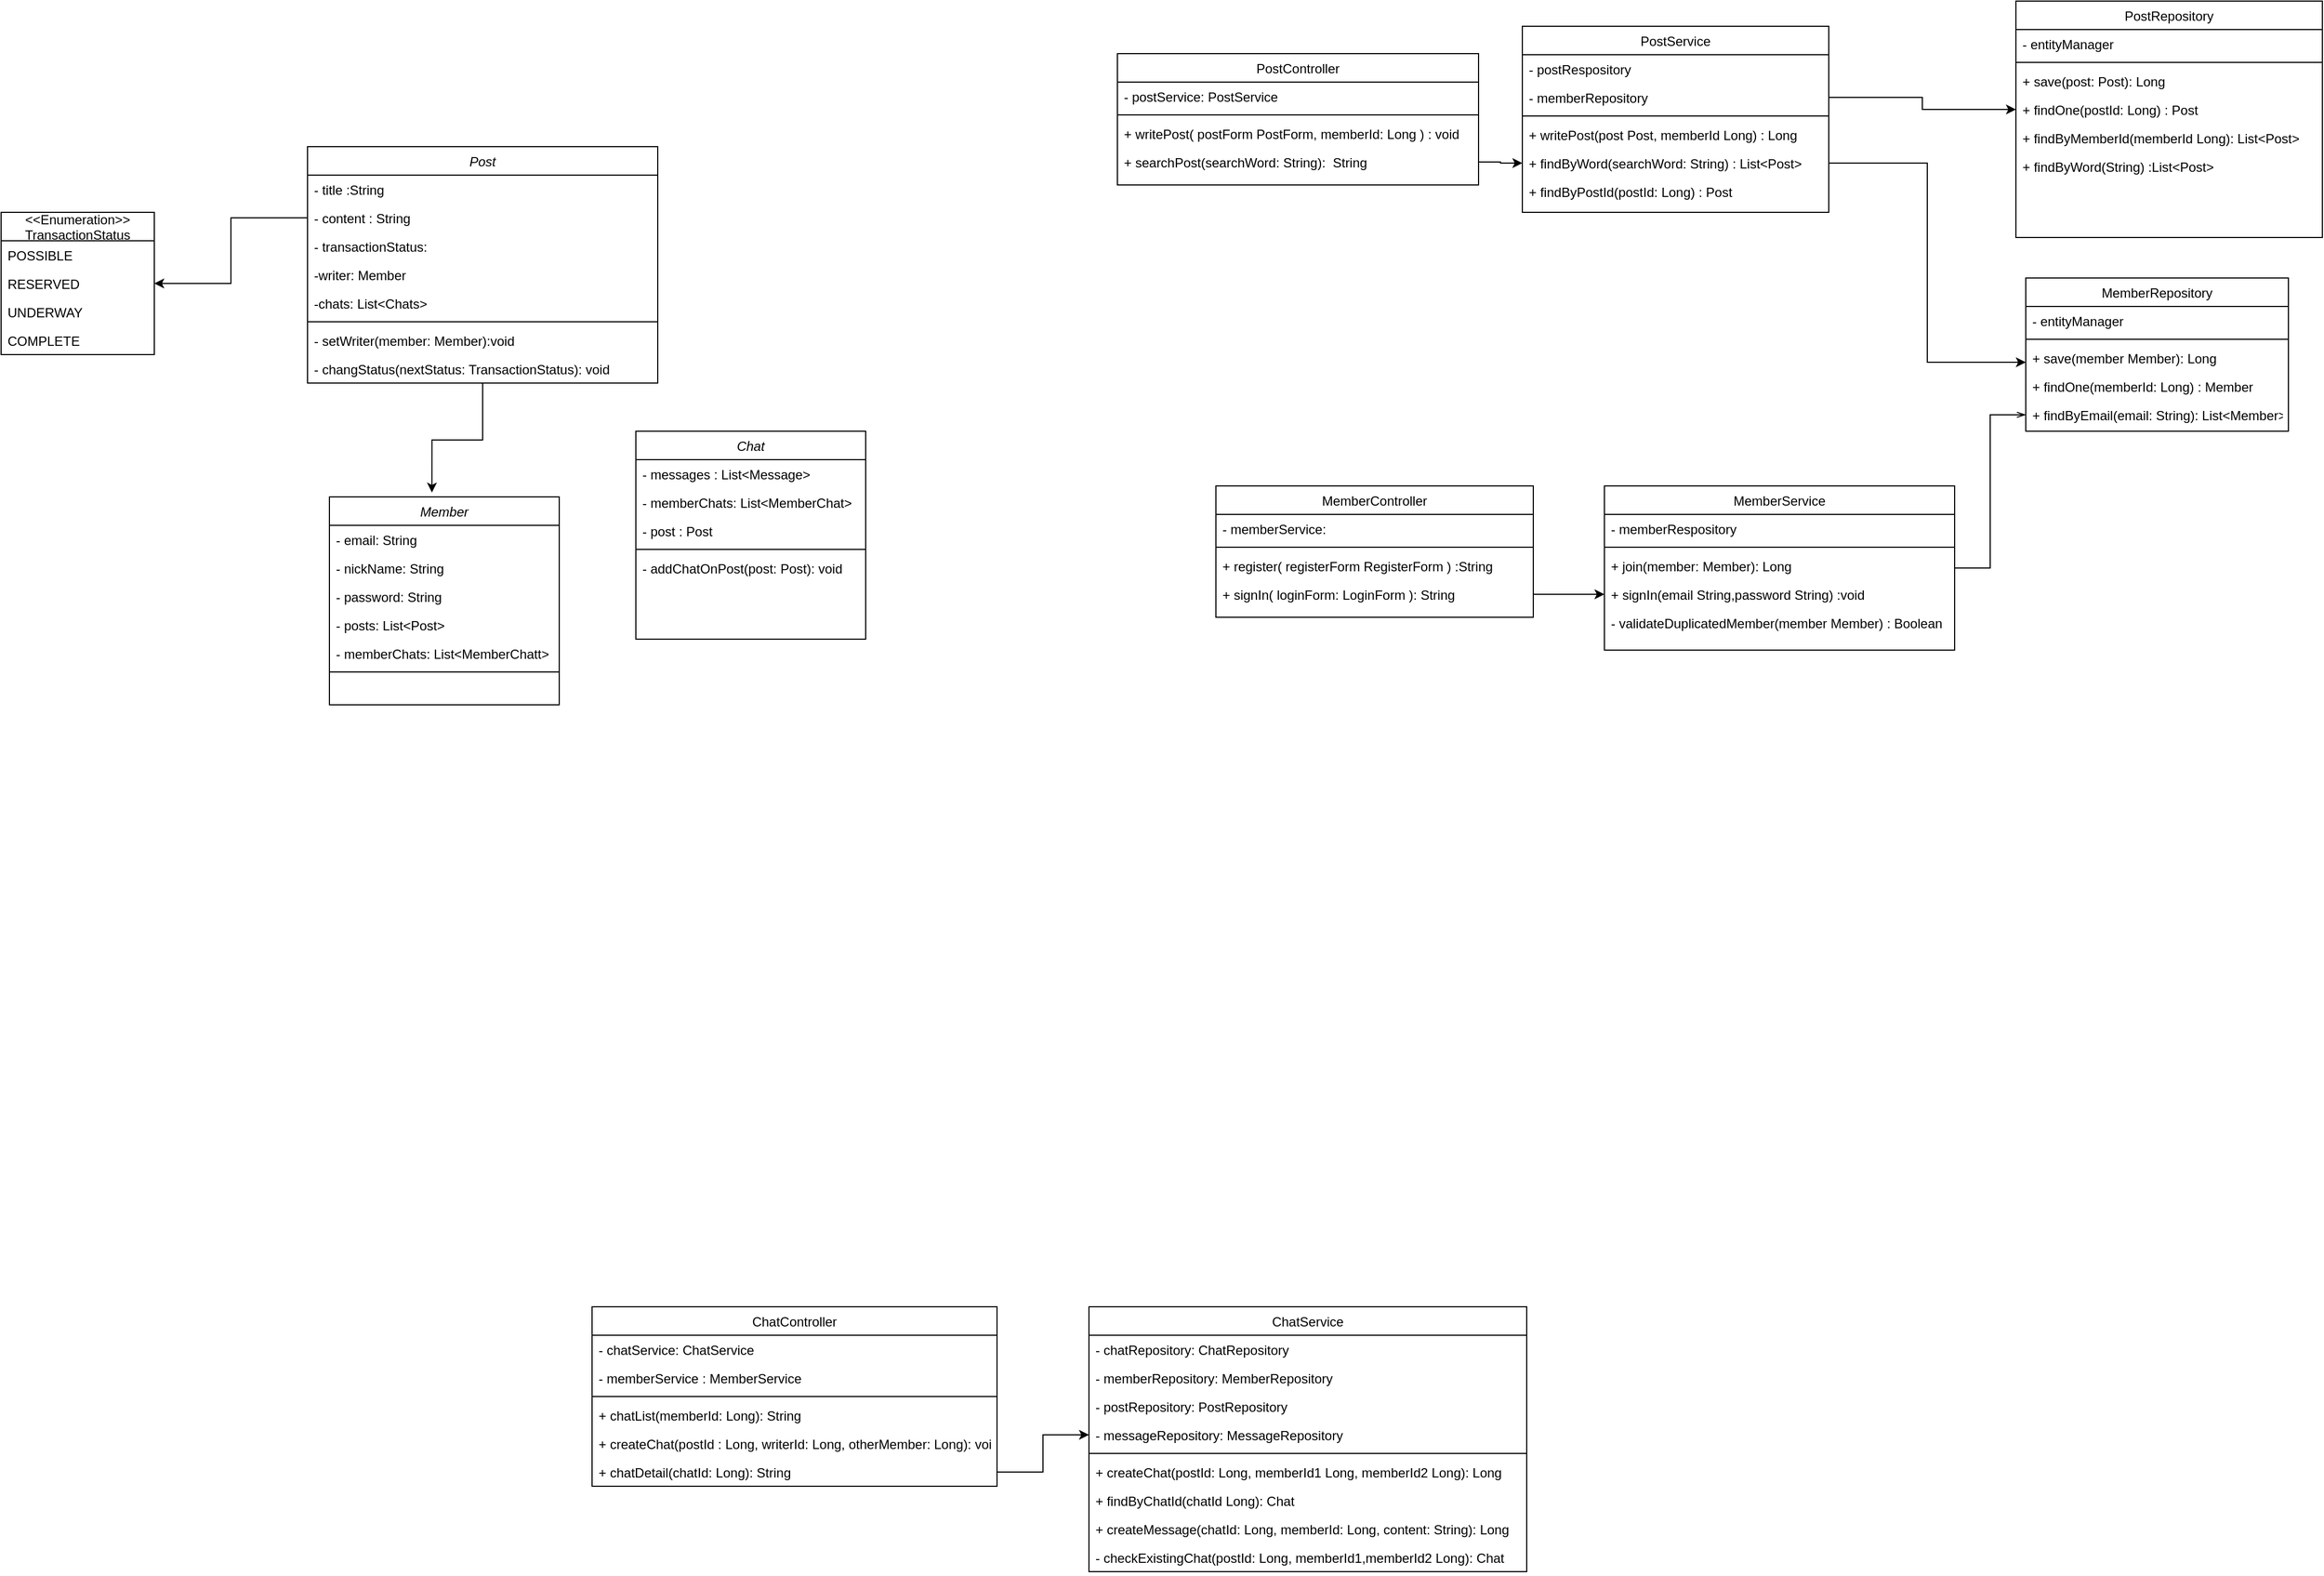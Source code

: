 <mxfile version="17.4.0" type="github">
  <diagram id="C5RBs43oDa-KdzZeNtuy" name="Page-1">
    <mxGraphModel dx="2127" dy="1804" grid="1" gridSize="10" guides="1" tooltips="1" connect="1" arrows="1" fold="1" page="1" pageScale="1" pageWidth="827" pageHeight="1169" math="0" shadow="0">
      <root>
        <mxCell id="WIyWlLk6GJQsqaUBKTNV-0" />
        <mxCell id="WIyWlLk6GJQsqaUBKTNV-1" parent="WIyWlLk6GJQsqaUBKTNV-0" />
        <mxCell id="zkfFHV4jXpPFQw0GAbJ--17" value="MemberRepository" style="swimlane;fontStyle=0;align=center;verticalAlign=top;childLayout=stackLayout;horizontal=1;startSize=26;horizontalStack=0;resizeParent=1;resizeLast=0;collapsible=1;marginBottom=0;rounded=0;shadow=0;strokeWidth=1;" parent="WIyWlLk6GJQsqaUBKTNV-1" vertex="1">
          <mxGeometry x="1110" y="-720" width="240" height="140" as="geometry">
            <mxRectangle x="550" y="140" width="160" height="26" as="alternateBounds" />
          </mxGeometry>
        </mxCell>
        <mxCell id="zkfFHV4jXpPFQw0GAbJ--19" value="- entityManager" style="text;align=left;verticalAlign=top;spacingLeft=4;spacingRight=4;overflow=hidden;rotatable=0;points=[[0,0.5],[1,0.5]];portConstraint=eastwest;rounded=0;shadow=0;html=0;" parent="zkfFHV4jXpPFQw0GAbJ--17" vertex="1">
          <mxGeometry y="26" width="240" height="26" as="geometry" />
        </mxCell>
        <mxCell id="zkfFHV4jXpPFQw0GAbJ--23" value="" style="line;html=1;strokeWidth=1;align=left;verticalAlign=middle;spacingTop=-1;spacingLeft=3;spacingRight=3;rotatable=0;labelPosition=right;points=[];portConstraint=eastwest;" parent="zkfFHV4jXpPFQw0GAbJ--17" vertex="1">
          <mxGeometry y="52" width="240" height="8" as="geometry" />
        </mxCell>
        <mxCell id="zkfFHV4jXpPFQw0GAbJ--24" value="+ save(member Member): Long" style="text;align=left;verticalAlign=top;spacingLeft=4;spacingRight=4;overflow=hidden;rotatable=0;points=[[0,0.5],[1,0.5]];portConstraint=eastwest;" parent="zkfFHV4jXpPFQw0GAbJ--17" vertex="1">
          <mxGeometry y="60" width="240" height="26" as="geometry" />
        </mxCell>
        <mxCell id="zkfFHV4jXpPFQw0GAbJ--25" value="+ findOne(memberId: Long) : Member" style="text;align=left;verticalAlign=top;spacingLeft=4;spacingRight=4;overflow=hidden;rotatable=0;points=[[0,0.5],[1,0.5]];portConstraint=eastwest;" parent="zkfFHV4jXpPFQw0GAbJ--17" vertex="1">
          <mxGeometry y="86" width="240" height="26" as="geometry" />
        </mxCell>
        <mxCell id="crYCE6TG-FLy9huzWlAI-34" value="+ findByEmail(email: String): List&lt;Member&gt;" style="text;align=left;verticalAlign=top;spacingLeft=4;spacingRight=4;overflow=hidden;rotatable=0;points=[[0,0.5],[1,0.5]];portConstraint=eastwest;" parent="zkfFHV4jXpPFQw0GAbJ--17" vertex="1">
          <mxGeometry y="112" width="240" height="26" as="geometry" />
        </mxCell>
        <mxCell id="8lAbWv1-3k92OL_LQkel-2" style="edgeStyle=orthogonalEdgeStyle;rounded=0;orthogonalLoop=1;jettySize=auto;html=1;exitX=1;exitY=0.5;exitDx=0;exitDy=0;entryX=0;entryY=0.5;entryDx=0;entryDy=0;startArrow=none;startFill=0;endArrow=openThin;endFill=0;" edge="1" parent="WIyWlLk6GJQsqaUBKTNV-1" source="crYCE6TG-FLy9huzWlAI-0" target="crYCE6TG-FLy9huzWlAI-34">
          <mxGeometry relative="1" as="geometry" />
        </mxCell>
        <mxCell id="crYCE6TG-FLy9huzWlAI-0" value="MemberService" style="swimlane;fontStyle=0;align=center;verticalAlign=top;childLayout=stackLayout;horizontal=1;startSize=26;horizontalStack=0;resizeParent=1;resizeLast=0;collapsible=1;marginBottom=0;rounded=0;shadow=0;strokeWidth=1;" parent="WIyWlLk6GJQsqaUBKTNV-1" vertex="1">
          <mxGeometry x="725" y="-530" width="320" height="150" as="geometry">
            <mxRectangle x="550" y="140" width="160" height="26" as="alternateBounds" />
          </mxGeometry>
        </mxCell>
        <mxCell id="crYCE6TG-FLy9huzWlAI-5" value="- memberRespository" style="text;align=left;verticalAlign=top;spacingLeft=4;spacingRight=4;overflow=hidden;rotatable=0;points=[[0,0.5],[1,0.5]];portConstraint=eastwest;rounded=0;shadow=0;html=0;" parent="crYCE6TG-FLy9huzWlAI-0" vertex="1">
          <mxGeometry y="26" width="320" height="26" as="geometry" />
        </mxCell>
        <mxCell id="crYCE6TG-FLy9huzWlAI-6" value="" style="line;html=1;strokeWidth=1;align=left;verticalAlign=middle;spacingTop=-1;spacingLeft=3;spacingRight=3;rotatable=0;labelPosition=right;points=[];portConstraint=eastwest;" parent="crYCE6TG-FLy9huzWlAI-0" vertex="1">
          <mxGeometry y="52" width="320" height="8" as="geometry" />
        </mxCell>
        <mxCell id="crYCE6TG-FLy9huzWlAI-7" value="+ join(member: Member): Long" style="text;align=left;verticalAlign=top;spacingLeft=4;spacingRight=4;overflow=hidden;rotatable=0;points=[[0,0.5],[1,0.5]];portConstraint=eastwest;" parent="crYCE6TG-FLy9huzWlAI-0" vertex="1">
          <mxGeometry y="60" width="320" height="26" as="geometry" />
        </mxCell>
        <mxCell id="crYCE6TG-FLy9huzWlAI-8" value="+ signIn(email String,password String) :void " style="text;align=left;verticalAlign=top;spacingLeft=4;spacingRight=4;overflow=hidden;rotatable=0;points=[[0,0.5],[1,0.5]];portConstraint=eastwest;" parent="crYCE6TG-FLy9huzWlAI-0" vertex="1">
          <mxGeometry y="86" width="320" height="26" as="geometry" />
        </mxCell>
        <mxCell id="crYCE6TG-FLy9huzWlAI-40" value="- validateDuplicatedMember(member Member) : Boolean" style="text;align=left;verticalAlign=top;spacingLeft=4;spacingRight=4;overflow=hidden;rotatable=0;points=[[0,0.5],[1,0.5]];portConstraint=eastwest;" parent="crYCE6TG-FLy9huzWlAI-0" vertex="1">
          <mxGeometry y="112" width="320" height="26" as="geometry" />
        </mxCell>
        <mxCell id="crYCE6TG-FLy9huzWlAI-9" value="MemberController" style="swimlane;fontStyle=0;align=center;verticalAlign=top;childLayout=stackLayout;horizontal=1;startSize=26;horizontalStack=0;resizeParent=1;resizeLast=0;collapsible=1;marginBottom=0;rounded=0;shadow=0;strokeWidth=1;" parent="WIyWlLk6GJQsqaUBKTNV-1" vertex="1">
          <mxGeometry x="370" y="-530" width="290" height="120" as="geometry">
            <mxRectangle x="550" y="140" width="160" height="26" as="alternateBounds" />
          </mxGeometry>
        </mxCell>
        <mxCell id="crYCE6TG-FLy9huzWlAI-10" value="- memberService:" style="text;align=left;verticalAlign=top;spacingLeft=4;spacingRight=4;overflow=hidden;rotatable=0;points=[[0,0.5],[1,0.5]];portConstraint=eastwest;" parent="crYCE6TG-FLy9huzWlAI-9" vertex="1">
          <mxGeometry y="26" width="290" height="26" as="geometry" />
        </mxCell>
        <mxCell id="crYCE6TG-FLy9huzWlAI-15" value="" style="line;html=1;strokeWidth=1;align=left;verticalAlign=middle;spacingTop=-1;spacingLeft=3;spacingRight=3;rotatable=0;labelPosition=right;points=[];portConstraint=eastwest;" parent="crYCE6TG-FLy9huzWlAI-9" vertex="1">
          <mxGeometry y="52" width="290" height="8" as="geometry" />
        </mxCell>
        <mxCell id="crYCE6TG-FLy9huzWlAI-16" value="+ register( registerForm RegisterForm ) :String" style="text;align=left;verticalAlign=top;spacingLeft=4;spacingRight=4;overflow=hidden;rotatable=0;points=[[0,0.5],[1,0.5]];portConstraint=eastwest;" parent="crYCE6TG-FLy9huzWlAI-9" vertex="1">
          <mxGeometry y="60" width="290" height="26" as="geometry" />
        </mxCell>
        <mxCell id="crYCE6TG-FLy9huzWlAI-17" value="+ signIn( loginForm: LoginForm ): String" style="text;align=left;verticalAlign=top;spacingLeft=4;spacingRight=4;overflow=hidden;rotatable=0;points=[[0,0.5],[1,0.5]];portConstraint=eastwest;" parent="crYCE6TG-FLy9huzWlAI-9" vertex="1">
          <mxGeometry y="86" width="290" height="26" as="geometry" />
        </mxCell>
        <mxCell id="crYCE6TG-FLy9huzWlAI-18" value="Member" style="swimlane;fontStyle=2;align=center;verticalAlign=top;childLayout=stackLayout;horizontal=1;startSize=26;horizontalStack=0;resizeParent=1;resizeLast=0;collapsible=1;marginBottom=0;rounded=0;shadow=0;strokeWidth=1;" parent="WIyWlLk6GJQsqaUBKTNV-1" vertex="1">
          <mxGeometry x="-440" y="-520" width="210" height="190" as="geometry">
            <mxRectangle x="230" y="140" width="160" height="26" as="alternateBounds" />
          </mxGeometry>
        </mxCell>
        <mxCell id="crYCE6TG-FLy9huzWlAI-19" value="- email: String" style="text;align=left;verticalAlign=top;spacingLeft=4;spacingRight=4;overflow=hidden;rotatable=0;points=[[0,0.5],[1,0.5]];portConstraint=eastwest;" parent="crYCE6TG-FLy9huzWlAI-18" vertex="1">
          <mxGeometry y="26" width="210" height="26" as="geometry" />
        </mxCell>
        <mxCell id="crYCE6TG-FLy9huzWlAI-20" value="- nickName: String" style="text;align=left;verticalAlign=top;spacingLeft=4;spacingRight=4;overflow=hidden;rotatable=0;points=[[0,0.5],[1,0.5]];portConstraint=eastwest;rounded=0;shadow=0;html=0;" parent="crYCE6TG-FLy9huzWlAI-18" vertex="1">
          <mxGeometry y="52" width="210" height="26" as="geometry" />
        </mxCell>
        <mxCell id="crYCE6TG-FLy9huzWlAI-21" value="- password: String" style="text;align=left;verticalAlign=top;spacingLeft=4;spacingRight=4;overflow=hidden;rotatable=0;points=[[0,0.5],[1,0.5]];portConstraint=eastwest;rounded=0;shadow=0;html=0;" parent="crYCE6TG-FLy9huzWlAI-18" vertex="1">
          <mxGeometry y="78" width="210" height="26" as="geometry" />
        </mxCell>
        <mxCell id="crYCE6TG-FLy9huzWlAI-79" value="- posts: List&lt;Post&gt;" style="text;align=left;verticalAlign=top;spacingLeft=4;spacingRight=4;overflow=hidden;rotatable=0;points=[[0,0.5],[1,0.5]];portConstraint=eastwest;rounded=0;shadow=0;html=0;" parent="crYCE6TG-FLy9huzWlAI-18" vertex="1">
          <mxGeometry y="104" width="210" height="26" as="geometry" />
        </mxCell>
        <mxCell id="crYCE6TG-FLy9huzWlAI-81" value="- memberChats: List&lt;MemberChatt&gt;" style="text;align=left;verticalAlign=top;spacingLeft=4;spacingRight=4;overflow=hidden;rotatable=0;points=[[0,0.5],[1,0.5]];portConstraint=eastwest;rounded=0;shadow=0;html=0;" parent="crYCE6TG-FLy9huzWlAI-18" vertex="1">
          <mxGeometry y="130" width="210" height="26" as="geometry" />
        </mxCell>
        <mxCell id="crYCE6TG-FLy9huzWlAI-22" value="" style="line;html=1;strokeWidth=1;align=left;verticalAlign=middle;spacingTop=-1;spacingLeft=3;spacingRight=3;rotatable=0;labelPosition=right;points=[];portConstraint=eastwest;" parent="crYCE6TG-FLy9huzWlAI-18" vertex="1">
          <mxGeometry y="156" width="210" height="8" as="geometry" />
        </mxCell>
        <mxCell id="crYCE6TG-FLy9huzWlAI-28" style="edgeStyle=orthogonalEdgeStyle;rounded=0;orthogonalLoop=1;jettySize=auto;html=1;exitX=1;exitY=0.5;exitDx=0;exitDy=0;entryX=0;entryY=0.5;entryDx=0;entryDy=0;" parent="WIyWlLk6GJQsqaUBKTNV-1" source="crYCE6TG-FLy9huzWlAI-17" target="crYCE6TG-FLy9huzWlAI-8" edge="1">
          <mxGeometry relative="1" as="geometry" />
        </mxCell>
        <mxCell id="crYCE6TG-FLy9huzWlAI-44" value="PostRepository" style="swimlane;fontStyle=0;align=center;verticalAlign=top;childLayout=stackLayout;horizontal=1;startSize=26;horizontalStack=0;resizeParent=1;resizeLast=0;collapsible=1;marginBottom=0;rounded=0;shadow=0;strokeWidth=1;" parent="WIyWlLk6GJQsqaUBKTNV-1" vertex="1">
          <mxGeometry x="1101" y="-973" width="280" height="216" as="geometry">
            <mxRectangle x="550" y="140" width="160" height="26" as="alternateBounds" />
          </mxGeometry>
        </mxCell>
        <mxCell id="crYCE6TG-FLy9huzWlAI-45" value="- entityManager" style="text;align=left;verticalAlign=top;spacingLeft=4;spacingRight=4;overflow=hidden;rotatable=0;points=[[0,0.5],[1,0.5]];portConstraint=eastwest;rounded=0;shadow=0;html=0;" parent="crYCE6TG-FLy9huzWlAI-44" vertex="1">
          <mxGeometry y="26" width="280" height="26" as="geometry" />
        </mxCell>
        <mxCell id="crYCE6TG-FLy9huzWlAI-46" value="" style="line;html=1;strokeWidth=1;align=left;verticalAlign=middle;spacingTop=-1;spacingLeft=3;spacingRight=3;rotatable=0;labelPosition=right;points=[];portConstraint=eastwest;" parent="crYCE6TG-FLy9huzWlAI-44" vertex="1">
          <mxGeometry y="52" width="280" height="8" as="geometry" />
        </mxCell>
        <mxCell id="crYCE6TG-FLy9huzWlAI-47" value="+ save(post: Post): Long" style="text;align=left;verticalAlign=top;spacingLeft=4;spacingRight=4;overflow=hidden;rotatable=0;points=[[0,0.5],[1,0.5]];portConstraint=eastwest;" parent="crYCE6TG-FLy9huzWlAI-44" vertex="1">
          <mxGeometry y="60" width="280" height="26" as="geometry" />
        </mxCell>
        <mxCell id="crYCE6TG-FLy9huzWlAI-48" value="+ findOne(postId: Long) : Post" style="text;align=left;verticalAlign=top;spacingLeft=4;spacingRight=4;overflow=hidden;rotatable=0;points=[[0,0.5],[1,0.5]];portConstraint=eastwest;" parent="crYCE6TG-FLy9huzWlAI-44" vertex="1">
          <mxGeometry y="86" width="280" height="26" as="geometry" />
        </mxCell>
        <mxCell id="crYCE6TG-FLy9huzWlAI-50" value="+ findByMemberId(memberId Long): List&lt;Post&gt;" style="text;align=left;verticalAlign=top;spacingLeft=4;spacingRight=4;overflow=hidden;rotatable=0;points=[[0,0.5],[1,0.5]];portConstraint=eastwest;" parent="crYCE6TG-FLy9huzWlAI-44" vertex="1">
          <mxGeometry y="112" width="280" height="26" as="geometry" />
        </mxCell>
        <mxCell id="crYCE6TG-FLy9huzWlAI-99" value="+ findByWord(String) :List&lt;Post&gt;" style="text;align=left;verticalAlign=top;spacingLeft=4;spacingRight=4;overflow=hidden;rotatable=0;points=[[0,0.5],[1,0.5]];portConstraint=eastwest;" parent="crYCE6TG-FLy9huzWlAI-44" vertex="1">
          <mxGeometry y="138" width="280" height="26" as="geometry" />
        </mxCell>
        <mxCell id="crYCE6TG-FLy9huzWlAI-78" style="edgeStyle=orthogonalEdgeStyle;rounded=0;orthogonalLoop=1;jettySize=auto;html=1;exitX=1;exitY=0.5;exitDx=0;exitDy=0;entryX=0;entryY=-0.346;entryDx=0;entryDy=0;entryPerimeter=0;" parent="WIyWlLk6GJQsqaUBKTNV-1" source="crYCE6TG-FLy9huzWlAI-56" target="zkfFHV4jXpPFQw0GAbJ--25" edge="1">
          <mxGeometry relative="1" as="geometry" />
        </mxCell>
        <mxCell id="crYCE6TG-FLy9huzWlAI-52" value="PostService" style="swimlane;fontStyle=0;align=center;verticalAlign=top;childLayout=stackLayout;horizontal=1;startSize=26;horizontalStack=0;resizeParent=1;resizeLast=0;collapsible=1;marginBottom=0;rounded=0;shadow=0;strokeWidth=1;" parent="WIyWlLk6GJQsqaUBKTNV-1" vertex="1">
          <mxGeometry x="650" y="-950" width="280" height="170" as="geometry">
            <mxRectangle x="550" y="140" width="160" height="26" as="alternateBounds" />
          </mxGeometry>
        </mxCell>
        <mxCell id="crYCE6TG-FLy9huzWlAI-53" value="- postRespository" style="text;align=left;verticalAlign=top;spacingLeft=4;spacingRight=4;overflow=hidden;rotatable=0;points=[[0,0.5],[1,0.5]];portConstraint=eastwest;rounded=0;shadow=0;html=0;" parent="crYCE6TG-FLy9huzWlAI-52" vertex="1">
          <mxGeometry y="26" width="280" height="26" as="geometry" />
        </mxCell>
        <mxCell id="crYCE6TG-FLy9huzWlAI-76" value="- memberRepository" style="text;align=left;verticalAlign=top;spacingLeft=4;spacingRight=4;overflow=hidden;rotatable=0;points=[[0,0.5],[1,0.5]];portConstraint=eastwest;rounded=0;shadow=0;html=0;" parent="crYCE6TG-FLy9huzWlAI-52" vertex="1">
          <mxGeometry y="52" width="280" height="26" as="geometry" />
        </mxCell>
        <mxCell id="crYCE6TG-FLy9huzWlAI-54" value="" style="line;html=1;strokeWidth=1;align=left;verticalAlign=middle;spacingTop=-1;spacingLeft=3;spacingRight=3;rotatable=0;labelPosition=right;points=[];portConstraint=eastwest;" parent="crYCE6TG-FLy9huzWlAI-52" vertex="1">
          <mxGeometry y="78" width="280" height="8" as="geometry" />
        </mxCell>
        <mxCell id="crYCE6TG-FLy9huzWlAI-55" value="+ writePost(post Post, memberId Long) : Long" style="text;align=left;verticalAlign=top;spacingLeft=4;spacingRight=4;overflow=hidden;rotatable=0;points=[[0,0.5],[1,0.5]];portConstraint=eastwest;" parent="crYCE6TG-FLy9huzWlAI-52" vertex="1">
          <mxGeometry y="86" width="280" height="26" as="geometry" />
        </mxCell>
        <mxCell id="crYCE6TG-FLy9huzWlAI-56" value="+ findByWord(searchWord: String) : List&lt;Post&gt;" style="text;align=left;verticalAlign=top;spacingLeft=4;spacingRight=4;overflow=hidden;rotatable=0;points=[[0,0.5],[1,0.5]];portConstraint=eastwest;" parent="crYCE6TG-FLy9huzWlAI-52" vertex="1">
          <mxGeometry y="112" width="280" height="26" as="geometry" />
        </mxCell>
        <mxCell id="crYCE6TG-FLy9huzWlAI-57" value="+ findByPostId(postId: Long) : Post" style="text;align=left;verticalAlign=top;spacingLeft=4;spacingRight=4;overflow=hidden;rotatable=0;points=[[0,0.5],[1,0.5]];portConstraint=eastwest;" parent="crYCE6TG-FLy9huzWlAI-52" vertex="1">
          <mxGeometry y="138" width="280" height="26" as="geometry" />
        </mxCell>
        <mxCell id="crYCE6TG-FLy9huzWlAI-59" value="PostController" style="swimlane;fontStyle=0;align=center;verticalAlign=top;childLayout=stackLayout;horizontal=1;startSize=26;horizontalStack=0;resizeParent=1;resizeLast=0;collapsible=1;marginBottom=0;rounded=0;shadow=0;strokeWidth=1;" parent="WIyWlLk6GJQsqaUBKTNV-1" vertex="1">
          <mxGeometry x="280" y="-925" width="330" height="120" as="geometry">
            <mxRectangle x="550" y="140" width="160" height="26" as="alternateBounds" />
          </mxGeometry>
        </mxCell>
        <mxCell id="crYCE6TG-FLy9huzWlAI-60" value="- postService: PostService" style="text;align=left;verticalAlign=top;spacingLeft=4;spacingRight=4;overflow=hidden;rotatable=0;points=[[0,0.5],[1,0.5]];portConstraint=eastwest;" parent="crYCE6TG-FLy9huzWlAI-59" vertex="1">
          <mxGeometry y="26" width="330" height="26" as="geometry" />
        </mxCell>
        <mxCell id="crYCE6TG-FLy9huzWlAI-61" value="" style="line;html=1;strokeWidth=1;align=left;verticalAlign=middle;spacingTop=-1;spacingLeft=3;spacingRight=3;rotatable=0;labelPosition=right;points=[];portConstraint=eastwest;" parent="crYCE6TG-FLy9huzWlAI-59" vertex="1">
          <mxGeometry y="52" width="330" height="8" as="geometry" />
        </mxCell>
        <mxCell id="crYCE6TG-FLy9huzWlAI-62" value="+ writePost( postForm PostForm, memberId: Long ) : void" style="text;align=left;verticalAlign=top;spacingLeft=4;spacingRight=4;overflow=hidden;rotatable=0;points=[[0,0.5],[1,0.5]];portConstraint=eastwest;" parent="crYCE6TG-FLy9huzWlAI-59" vertex="1">
          <mxGeometry y="60" width="330" height="26" as="geometry" />
        </mxCell>
        <mxCell id="crYCE6TG-FLy9huzWlAI-63" value="+ searchPost(searchWord: String):  String" style="text;align=left;verticalAlign=top;spacingLeft=4;spacingRight=4;overflow=hidden;rotatable=0;points=[[0,0.5],[1,0.5]];portConstraint=eastwest;" parent="crYCE6TG-FLy9huzWlAI-59" vertex="1">
          <mxGeometry y="86" width="330" height="26" as="geometry" />
        </mxCell>
        <mxCell id="crYCE6TG-FLy9huzWlAI-94" style="edgeStyle=orthogonalEdgeStyle;rounded=0;orthogonalLoop=1;jettySize=auto;html=1;exitX=0.5;exitY=1;exitDx=0;exitDy=0;entryX=0.446;entryY=-0.021;entryDx=0;entryDy=0;entryPerimeter=0;" parent="WIyWlLk6GJQsqaUBKTNV-1" source="crYCE6TG-FLy9huzWlAI-64" target="crYCE6TG-FLy9huzWlAI-18" edge="1">
          <mxGeometry relative="1" as="geometry" />
        </mxCell>
        <mxCell id="crYCE6TG-FLy9huzWlAI-64" value="Post" style="swimlane;fontStyle=2;align=center;verticalAlign=top;childLayout=stackLayout;horizontal=1;startSize=26;horizontalStack=0;resizeParent=1;resizeLast=0;collapsible=1;marginBottom=0;rounded=0;shadow=0;strokeWidth=1;" parent="WIyWlLk6GJQsqaUBKTNV-1" vertex="1">
          <mxGeometry x="-460" y="-840" width="320" height="216" as="geometry">
            <mxRectangle x="230" y="140" width="160" height="26" as="alternateBounds" />
          </mxGeometry>
        </mxCell>
        <mxCell id="crYCE6TG-FLy9huzWlAI-65" value="- title :String" style="text;align=left;verticalAlign=top;spacingLeft=4;spacingRight=4;overflow=hidden;rotatable=0;points=[[0,0.5],[1,0.5]];portConstraint=eastwest;" parent="crYCE6TG-FLy9huzWlAI-64" vertex="1">
          <mxGeometry y="26" width="320" height="26" as="geometry" />
        </mxCell>
        <mxCell id="crYCE6TG-FLy9huzWlAI-66" value="- content : String" style="text;align=left;verticalAlign=top;spacingLeft=4;spacingRight=4;overflow=hidden;rotatable=0;points=[[0,0.5],[1,0.5]];portConstraint=eastwest;rounded=0;shadow=0;html=0;" parent="crYCE6TG-FLy9huzWlAI-64" vertex="1">
          <mxGeometry y="52" width="320" height="26" as="geometry" />
        </mxCell>
        <mxCell id="crYCE6TG-FLy9huzWlAI-67" value="- transactionStatus: " style="text;align=left;verticalAlign=top;spacingLeft=4;spacingRight=4;overflow=hidden;rotatable=0;points=[[0,0.5],[1,0.5]];portConstraint=eastwest;rounded=0;shadow=0;html=0;" parent="crYCE6TG-FLy9huzWlAI-64" vertex="1">
          <mxGeometry y="78" width="320" height="26" as="geometry" />
        </mxCell>
        <mxCell id="crYCE6TG-FLy9huzWlAI-90" value="-writer: Member" style="text;align=left;verticalAlign=top;spacingLeft=4;spacingRight=4;overflow=hidden;rotatable=0;points=[[0,0.5],[1,0.5]];portConstraint=eastwest;rounded=0;shadow=0;html=0;" parent="crYCE6TG-FLy9huzWlAI-64" vertex="1">
          <mxGeometry y="104" width="320" height="26" as="geometry" />
        </mxCell>
        <mxCell id="crYCE6TG-FLy9huzWlAI-92" value="-chats: List&lt;Chats&gt;" style="text;align=left;verticalAlign=top;spacingLeft=4;spacingRight=4;overflow=hidden;rotatable=0;points=[[0,0.5],[1,0.5]];portConstraint=eastwest;rounded=0;shadow=0;html=0;" parent="crYCE6TG-FLy9huzWlAI-64" vertex="1">
          <mxGeometry y="130" width="320" height="26" as="geometry" />
        </mxCell>
        <mxCell id="crYCE6TG-FLy9huzWlAI-68" value="" style="line;html=1;strokeWidth=1;align=left;verticalAlign=middle;spacingTop=-1;spacingLeft=3;spacingRight=3;rotatable=0;labelPosition=right;points=[];portConstraint=eastwest;" parent="crYCE6TG-FLy9huzWlAI-64" vertex="1">
          <mxGeometry y="156" width="320" height="8" as="geometry" />
        </mxCell>
        <mxCell id="crYCE6TG-FLy9huzWlAI-95" value="- setWriter(member: Member):void" style="text;align=left;verticalAlign=top;spacingLeft=4;spacingRight=4;overflow=hidden;rotatable=0;points=[[0,0.5],[1,0.5]];portConstraint=eastwest;" parent="crYCE6TG-FLy9huzWlAI-64" vertex="1">
          <mxGeometry y="164" width="320" height="26" as="geometry" />
        </mxCell>
        <mxCell id="crYCE6TG-FLy9huzWlAI-69" value="- changStatus(nextStatus: TransactionStatus): void" style="text;align=left;verticalAlign=top;spacingLeft=4;spacingRight=4;overflow=hidden;rotatable=0;points=[[0,0.5],[1,0.5]];portConstraint=eastwest;" parent="crYCE6TG-FLy9huzWlAI-64" vertex="1">
          <mxGeometry y="190" width="320" height="26" as="geometry" />
        </mxCell>
        <mxCell id="crYCE6TG-FLy9huzWlAI-70" style="edgeStyle=orthogonalEdgeStyle;rounded=0;orthogonalLoop=1;jettySize=auto;html=1;exitX=1;exitY=0.5;exitDx=0;exitDy=0;entryX=0;entryY=0.5;entryDx=0;entryDy=0;" parent="WIyWlLk6GJQsqaUBKTNV-1" source="crYCE6TG-FLy9huzWlAI-63" target="crYCE6TG-FLy9huzWlAI-56" edge="1">
          <mxGeometry relative="1" as="geometry" />
        </mxCell>
        <mxCell id="crYCE6TG-FLy9huzWlAI-83" value="&lt;&lt;Enumeration&gt;&gt;&#xa;TransactionStatus" style="swimlane;fontStyle=0;childLayout=stackLayout;horizontal=1;startSize=26;fillColor=none;horizontalStack=0;resizeParent=1;resizeParentMax=0;resizeLast=0;collapsible=1;marginBottom=0;" parent="WIyWlLk6GJQsqaUBKTNV-1" vertex="1">
          <mxGeometry x="-740" y="-780" width="140" height="130" as="geometry" />
        </mxCell>
        <mxCell id="crYCE6TG-FLy9huzWlAI-84" value="POSSIBLE" style="text;strokeColor=none;fillColor=none;align=left;verticalAlign=top;spacingLeft=4;spacingRight=4;overflow=hidden;rotatable=0;points=[[0,0.5],[1,0.5]];portConstraint=eastwest;" parent="crYCE6TG-FLy9huzWlAI-83" vertex="1">
          <mxGeometry y="26" width="140" height="26" as="geometry" />
        </mxCell>
        <mxCell id="crYCE6TG-FLy9huzWlAI-85" value="RESERVED" style="text;strokeColor=none;fillColor=none;align=left;verticalAlign=top;spacingLeft=4;spacingRight=4;overflow=hidden;rotatable=0;points=[[0,0.5],[1,0.5]];portConstraint=eastwest;" parent="crYCE6TG-FLy9huzWlAI-83" vertex="1">
          <mxGeometry y="52" width="140" height="26" as="geometry" />
        </mxCell>
        <mxCell id="crYCE6TG-FLy9huzWlAI-86" value="UNDERWAY" style="text;strokeColor=none;fillColor=none;align=left;verticalAlign=top;spacingLeft=4;spacingRight=4;overflow=hidden;rotatable=0;points=[[0,0.5],[1,0.5]];portConstraint=eastwest;" parent="crYCE6TG-FLy9huzWlAI-83" vertex="1">
          <mxGeometry y="78" width="140" height="26" as="geometry" />
        </mxCell>
        <mxCell id="crYCE6TG-FLy9huzWlAI-87" value="COMPLETE" style="text;strokeColor=none;fillColor=none;align=left;verticalAlign=top;spacingLeft=4;spacingRight=4;overflow=hidden;rotatable=0;points=[[0,0.5],[1,0.5]];portConstraint=eastwest;" parent="crYCE6TG-FLy9huzWlAI-83" vertex="1">
          <mxGeometry y="104" width="140" height="26" as="geometry" />
        </mxCell>
        <mxCell id="crYCE6TG-FLy9huzWlAI-89" style="edgeStyle=orthogonalEdgeStyle;rounded=0;orthogonalLoop=1;jettySize=auto;html=1;exitX=0;exitY=0.5;exitDx=0;exitDy=0;entryX=1;entryY=0.5;entryDx=0;entryDy=0;" parent="WIyWlLk6GJQsqaUBKTNV-1" source="crYCE6TG-FLy9huzWlAI-66" target="crYCE6TG-FLy9huzWlAI-83" edge="1">
          <mxGeometry relative="1" as="geometry" />
        </mxCell>
        <mxCell id="crYCE6TG-FLy9huzWlAI-101" value="Chat" style="swimlane;fontStyle=2;align=center;verticalAlign=top;childLayout=stackLayout;horizontal=1;startSize=26;horizontalStack=0;resizeParent=1;resizeLast=0;collapsible=1;marginBottom=0;rounded=0;shadow=0;strokeWidth=1;" parent="WIyWlLk6GJQsqaUBKTNV-1" vertex="1">
          <mxGeometry x="-160" y="-580" width="210" height="190" as="geometry">
            <mxRectangle x="230" y="140" width="160" height="26" as="alternateBounds" />
          </mxGeometry>
        </mxCell>
        <mxCell id="crYCE6TG-FLy9huzWlAI-102" value="- messages : List&lt;Message&gt;" style="text;align=left;verticalAlign=top;spacingLeft=4;spacingRight=4;overflow=hidden;rotatable=0;points=[[0,0.5],[1,0.5]];portConstraint=eastwest;" parent="crYCE6TG-FLy9huzWlAI-101" vertex="1">
          <mxGeometry y="26" width="210" height="26" as="geometry" />
        </mxCell>
        <mxCell id="crYCE6TG-FLy9huzWlAI-103" value="- memberChats: List&lt;MemberChat&gt; " style="text;align=left;verticalAlign=top;spacingLeft=4;spacingRight=4;overflow=hidden;rotatable=0;points=[[0,0.5],[1,0.5]];portConstraint=eastwest;rounded=0;shadow=0;html=0;" parent="crYCE6TG-FLy9huzWlAI-101" vertex="1">
          <mxGeometry y="52" width="210" height="26" as="geometry" />
        </mxCell>
        <mxCell id="crYCE6TG-FLy9huzWlAI-104" value="- post : Post" style="text;align=left;verticalAlign=top;spacingLeft=4;spacingRight=4;overflow=hidden;rotatable=0;points=[[0,0.5],[1,0.5]];portConstraint=eastwest;rounded=0;shadow=0;html=0;" parent="crYCE6TG-FLy9huzWlAI-101" vertex="1">
          <mxGeometry y="78" width="210" height="26" as="geometry" />
        </mxCell>
        <mxCell id="crYCE6TG-FLy9huzWlAI-107" value="" style="line;html=1;strokeWidth=1;align=left;verticalAlign=middle;spacingTop=-1;spacingLeft=3;spacingRight=3;rotatable=0;labelPosition=right;points=[];portConstraint=eastwest;" parent="crYCE6TG-FLy9huzWlAI-101" vertex="1">
          <mxGeometry y="104" width="210" height="8" as="geometry" />
        </mxCell>
        <mxCell id="crYCE6TG-FLy9huzWlAI-108" value="- addChatOnPost(post: Post): void" style="text;align=left;verticalAlign=top;spacingLeft=4;spacingRight=4;overflow=hidden;rotatable=0;points=[[0,0.5],[1,0.5]];portConstraint=eastwest;rounded=0;shadow=0;html=0;" parent="crYCE6TG-FLy9huzWlAI-101" vertex="1">
          <mxGeometry y="112" width="210" height="26" as="geometry" />
        </mxCell>
        <mxCell id="crYCE6TG-FLy9huzWlAI-109" value="ChatService" style="swimlane;fontStyle=0;align=center;verticalAlign=top;childLayout=stackLayout;horizontal=1;startSize=26;horizontalStack=0;resizeParent=1;resizeLast=0;collapsible=1;marginBottom=0;rounded=0;shadow=0;strokeWidth=1;" parent="WIyWlLk6GJQsqaUBKTNV-1" vertex="1">
          <mxGeometry x="254" y="220" width="400" height="242" as="geometry">
            <mxRectangle x="550" y="140" width="160" height="26" as="alternateBounds" />
          </mxGeometry>
        </mxCell>
        <mxCell id="crYCE6TG-FLy9huzWlAI-110" value="- chatRepository: ChatRepository" style="text;align=left;verticalAlign=top;spacingLeft=4;spacingRight=4;overflow=hidden;rotatable=0;points=[[0,0.5],[1,0.5]];portConstraint=eastwest;rounded=0;shadow=0;html=0;" parent="crYCE6TG-FLy9huzWlAI-109" vertex="1">
          <mxGeometry y="26" width="400" height="26" as="geometry" />
        </mxCell>
        <mxCell id="crYCE6TG-FLy9huzWlAI-124" value="- memberRepository: MemberRepository" style="text;align=left;verticalAlign=top;spacingLeft=4;spacingRight=4;overflow=hidden;rotatable=0;points=[[0,0.5],[1,0.5]];portConstraint=eastwest;rounded=0;shadow=0;html=0;" parent="crYCE6TG-FLy9huzWlAI-109" vertex="1">
          <mxGeometry y="52" width="400" height="26" as="geometry" />
        </mxCell>
        <mxCell id="crYCE6TG-FLy9huzWlAI-125" value="- postRepository: PostRepository" style="text;align=left;verticalAlign=top;spacingLeft=4;spacingRight=4;overflow=hidden;rotatable=0;points=[[0,0.5],[1,0.5]];portConstraint=eastwest;rounded=0;shadow=0;html=0;" parent="crYCE6TG-FLy9huzWlAI-109" vertex="1">
          <mxGeometry y="78" width="400" height="26" as="geometry" />
        </mxCell>
        <mxCell id="crYCE6TG-FLy9huzWlAI-126" value="- messageRepository: MessageRepository" style="text;align=left;verticalAlign=top;spacingLeft=4;spacingRight=4;overflow=hidden;rotatable=0;points=[[0,0.5],[1,0.5]];portConstraint=eastwest;rounded=0;shadow=0;html=0;" parent="crYCE6TG-FLy9huzWlAI-109" vertex="1">
          <mxGeometry y="104" width="400" height="26" as="geometry" />
        </mxCell>
        <mxCell id="crYCE6TG-FLy9huzWlAI-111" value="" style="line;html=1;strokeWidth=1;align=left;verticalAlign=middle;spacingTop=-1;spacingLeft=3;spacingRight=3;rotatable=0;labelPosition=right;points=[];portConstraint=eastwest;" parent="crYCE6TG-FLy9huzWlAI-109" vertex="1">
          <mxGeometry y="130" width="400" height="8" as="geometry" />
        </mxCell>
        <mxCell id="crYCE6TG-FLy9huzWlAI-112" value="+ createChat(postId: Long, memberId1 Long, memberId2 Long): Long" style="text;align=left;verticalAlign=top;spacingLeft=4;spacingRight=4;overflow=hidden;rotatable=0;points=[[0,0.5],[1,0.5]];portConstraint=eastwest;" parent="crYCE6TG-FLy9huzWlAI-109" vertex="1">
          <mxGeometry y="138" width="400" height="26" as="geometry" />
        </mxCell>
        <mxCell id="crYCE6TG-FLy9huzWlAI-114" value="+ findByChatId(chatId Long): Chat" style="text;align=left;verticalAlign=top;spacingLeft=4;spacingRight=4;overflow=hidden;rotatable=0;points=[[0,0.5],[1,0.5]];portConstraint=eastwest;" parent="crYCE6TG-FLy9huzWlAI-109" vertex="1">
          <mxGeometry y="164" width="400" height="26" as="geometry" />
        </mxCell>
        <mxCell id="crYCE6TG-FLy9huzWlAI-127" value="+ createMessage(chatId: Long, memberId: Long, content: String): Long" style="text;align=left;verticalAlign=top;spacingLeft=4;spacingRight=4;overflow=hidden;rotatable=0;points=[[0,0.5],[1,0.5]];portConstraint=eastwest;" parent="crYCE6TG-FLy9huzWlAI-109" vertex="1">
          <mxGeometry y="190" width="400" height="26" as="geometry" />
        </mxCell>
        <mxCell id="crYCE6TG-FLy9huzWlAI-113" value="- checkExistingChat(postId: Long, memberId1,memberId2 Long): Chat" style="text;align=left;verticalAlign=top;spacingLeft=4;spacingRight=4;overflow=hidden;rotatable=0;points=[[0,0.5],[1,0.5]];portConstraint=eastwest;" parent="crYCE6TG-FLy9huzWlAI-109" vertex="1">
          <mxGeometry y="216" width="400" height="26" as="geometry" />
        </mxCell>
        <mxCell id="crYCE6TG-FLy9huzWlAI-115" value="ChatController" style="swimlane;fontStyle=0;align=center;verticalAlign=top;childLayout=stackLayout;horizontal=1;startSize=26;horizontalStack=0;resizeParent=1;resizeLast=0;collapsible=1;marginBottom=0;rounded=0;shadow=0;strokeWidth=1;" parent="WIyWlLk6GJQsqaUBKTNV-1" vertex="1">
          <mxGeometry x="-200" y="220" width="370" height="164" as="geometry">
            <mxRectangle x="550" y="140" width="160" height="26" as="alternateBounds" />
          </mxGeometry>
        </mxCell>
        <mxCell id="crYCE6TG-FLy9huzWlAI-121" value="- chatService: ChatService" style="text;align=left;verticalAlign=top;spacingLeft=4;spacingRight=4;overflow=hidden;rotatable=0;points=[[0,0.5],[1,0.5]];portConstraint=eastwest;" parent="crYCE6TG-FLy9huzWlAI-115" vertex="1">
          <mxGeometry y="26" width="370" height="26" as="geometry" />
        </mxCell>
        <mxCell id="crYCE6TG-FLy9huzWlAI-116" value="- memberService : MemberService" style="text;align=left;verticalAlign=top;spacingLeft=4;spacingRight=4;overflow=hidden;rotatable=0;points=[[0,0.5],[1,0.5]];portConstraint=eastwest;" parent="crYCE6TG-FLy9huzWlAI-115" vertex="1">
          <mxGeometry y="52" width="370" height="26" as="geometry" />
        </mxCell>
        <mxCell id="crYCE6TG-FLy9huzWlAI-117" value="" style="line;html=1;strokeWidth=1;align=left;verticalAlign=middle;spacingTop=-1;spacingLeft=3;spacingRight=3;rotatable=0;labelPosition=right;points=[];portConstraint=eastwest;" parent="crYCE6TG-FLy9huzWlAI-115" vertex="1">
          <mxGeometry y="78" width="370" height="8" as="geometry" />
        </mxCell>
        <mxCell id="crYCE6TG-FLy9huzWlAI-118" value="+ chatList(memberId: Long): String" style="text;align=left;verticalAlign=top;spacingLeft=4;spacingRight=4;overflow=hidden;rotatable=0;points=[[0,0.5],[1,0.5]];portConstraint=eastwest;" parent="crYCE6TG-FLy9huzWlAI-115" vertex="1">
          <mxGeometry y="86" width="370" height="26" as="geometry" />
        </mxCell>
        <mxCell id="crYCE6TG-FLy9huzWlAI-122" value="+ createChat(postId : Long, writerId: Long, otherMember: Long): void" style="text;align=left;verticalAlign=top;spacingLeft=4;spacingRight=4;overflow=hidden;rotatable=0;points=[[0,0.5],[1,0.5]];portConstraint=eastwest;" parent="crYCE6TG-FLy9huzWlAI-115" vertex="1">
          <mxGeometry y="112" width="370" height="26" as="geometry" />
        </mxCell>
        <mxCell id="crYCE6TG-FLy9huzWlAI-119" value="+ chatDetail(chatId: Long): String" style="text;align=left;verticalAlign=top;spacingLeft=4;spacingRight=4;overflow=hidden;rotatable=0;points=[[0,0.5],[1,0.5]];portConstraint=eastwest;" parent="crYCE6TG-FLy9huzWlAI-115" vertex="1">
          <mxGeometry y="138" width="370" height="26" as="geometry" />
        </mxCell>
        <mxCell id="crYCE6TG-FLy9huzWlAI-120" style="edgeStyle=orthogonalEdgeStyle;rounded=0;orthogonalLoop=1;jettySize=auto;html=1;exitX=1;exitY=0.5;exitDx=0;exitDy=0;entryX=0;entryY=0.5;entryDx=0;entryDy=0;" parent="WIyWlLk6GJQsqaUBKTNV-1" source="crYCE6TG-FLy9huzWlAI-119" target="crYCE6TG-FLy9huzWlAI-126" edge="1">
          <mxGeometry relative="1" as="geometry" />
        </mxCell>
        <mxCell id="8lAbWv1-3k92OL_LQkel-1" style="edgeStyle=orthogonalEdgeStyle;rounded=0;orthogonalLoop=1;jettySize=auto;html=1;exitX=1;exitY=0.5;exitDx=0;exitDy=0;entryX=0;entryY=0.5;entryDx=0;entryDy=0;" edge="1" parent="WIyWlLk6GJQsqaUBKTNV-1" source="crYCE6TG-FLy9huzWlAI-76" target="crYCE6TG-FLy9huzWlAI-48">
          <mxGeometry relative="1" as="geometry">
            <mxPoint x="940" y="-815" as="sourcePoint" />
            <mxPoint x="1000" y="-1080" as="targetPoint" />
          </mxGeometry>
        </mxCell>
      </root>
    </mxGraphModel>
  </diagram>
</mxfile>
